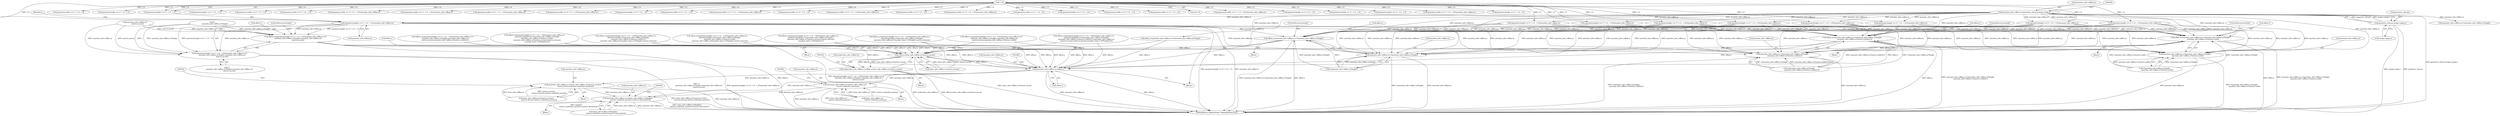digraph "0_ImageMagick_f595a1985233c399a05c0c37cc41de16a90dd025@pointer" {
"1000599" [label="(Call,(geometry.height == 0 ? -1.0 : 1.0)*annotate_info->affine.ty)"];
"1000606" [label="(Call,-1.0)"];
"1000440" [label="(Call,annotate_info->affine.ty=geometry_info.psi-image->page.y)"];
"1000446" [label="(Call,geometry_info.psi-image->page.y)"];
"1000594" [label="(Call,offset.y=(geometry.height == 0 ? -1.0 : 1.0)*annotate_info->affine.ty+i*\n          annotate_info->affine.sy*height+annotate_info->affine.sy*\n          metrics.ascent)"];
"1001818" [label="(Call,offset.y-draw_info->affine.sy*metrics.ascent)"];
"1001812" [label="(Call,undercolor_info->affine.ty=offset.y-draw_info->affine.sy*metrics.ascent)"];
"1001872" [label="(Call,annotate_info->affine.ty=offset.y)"];
"1001900" [label="(Call,annotate_info->affine.ty-=(draw_info->affine.sy*(metrics.ascent+\n          metrics.descent-metrics.underline_position)))"];
"1001996" [label="(Call,annotate_info->affine.ty-=(draw_info->affine.sy*(height+\n          metrics.underline_position+metrics.descent)/2.0))"];
"1001945" [label="(Call,annotate_info->affine.ty-=(draw_info->affine.sy*\n            metrics.underline_position))"];
"1000598" [label="(Call,(geometry.height == 0 ? -1.0 : 1.0)*annotate_info->affine.ty+i*\n          annotate_info->affine.sy*height+annotate_info->affine.sy*\n          metrics.ascent)"];
"1001612" [label="(Call,offset.y=annotate_info->affine.ty+i*annotate_info->affine.sy*height)"];
"1001616" [label="(Call,annotate_info->affine.ty+i*annotate_info->affine.sy*height)"];
"1001665" [label="(Call,offset.y=annotate_info->affine.ty+i*annotate_info->affine.sy*height-\n          annotate_info->affine.rx*metrics.width/2.0)"];
"1001669" [label="(Call,annotate_info->affine.ty+i*annotate_info->affine.sy*height-\n          annotate_info->affine.rx*metrics.width/2.0)"];
"1001728" [label="(Call,offset.y=annotate_info->affine.ty+i*annotate_info->affine.sy*height-\n          annotate_info->affine.rx*metrics.width)"];
"1001732" [label="(Call,annotate_info->affine.ty+i*annotate_info->affine.sy*height-\n          annotate_info->affine.rx*metrics.width)"];
"1000697" [label="(Call,offset.y=(geometry.height == 0 ? -1.0 : 1.0)*annotate_info->affine.ty+i*\n          annotate_info->affine.sy*height+annotate_info->affine.sy*\n          metrics.ascent-annotate_info->affine.rx*metrics.width/2.0)"];
"1001613" [label="(Call,offset.y)"];
"1000624" [label="(Call,annotate_info->affine.sy*\n          metrics.ascent)"];
"1001531" [label="(Call,(geometry.height == 0 ? 1.0 : -1.0)*annotate_info->affine.ty)"];
"1000979" [label="(Call,geometry.width == 0 ? -1.0 : 1.0)"];
"1000598" [label="(Call,(geometry.height == 0 ? -1.0 : 1.0)*annotate_info->affine.ty+i*\n          annotate_info->affine.sy*height+annotate_info->affine.sy*\n          metrics.ascent)"];
"1001292" [label="(Call,offset.y=(geometry.height == 0 ? 1.0 : -1.0)*annotate_info->affine.ty+\n          geometry.height+i*annotate_info->affine.sy*height-\n          annotate_info->affine.sy*(number_lines-1.0)*height+metrics.descent)"];
"1000816" [label="(Call,geometry.height == 0 ? -1.0 : 1.0)"];
"1001873" [label="(Call,annotate_info->affine.ty)"];
"1001298" [label="(Call,geometry.height == 0 ? 1.0 : -1.0)"];
"1001900" [label="(Call,annotate_info->affine.ty-=(draw_info->affine.sy*(metrics.ascent+\n          metrics.descent-metrics.underline_position)))"];
"1000529" [label="(Call,offset.y=annotate_info->affine.ty+i*annotate_info->affine.sy*height)"];
"1000550" [label="(Block,)"];
"1001617" [label="(Call,annotate_info->affine.ty)"];
"1000440" [label="(Call,annotate_info->affine.ty=geometry_info.psi-image->page.y)"];
"1001257" [label="(Call,geometry.width == 0 ? -1.0 : 1.0)"];
"1001410" [label="(Call,(geometry.height == 0 ? 1.0 : -1.0)*annotate_info->affine.ty)"];
"1001665" [label="(Call,offset.y=annotate_info->affine.ty+i*annotate_info->affine.sy*height-\n          annotate_info->affine.rx*metrics.width/2.0)"];
"1001669" [label="(Call,annotate_info->affine.ty+i*annotate_info->affine.sy*height-\n          annotate_info->affine.rx*metrics.width/2.0)"];
"1000614" [label="(Call,i*\n          annotate_info->affine.sy*height+annotate_info->affine.sy*\n          metrics.ascent)"];
"1000810" [label="(Call,offset.y=(geometry.height == 0 ? -1.0 : 1.0)*annotate_info->affine.ty+i*\n          annotate_info->affine.sy*height+annotate_info->affine.sy*\n          metrics.ascent-annotate_info->affine.rx*metrics.width)"];
"1001350" [label="(Call,geometry.width == 0 ? -1.0 : 1.0)"];
"1001946" [label="(Call,annotate_info->affine.ty)"];
"1001733" [label="(Call,annotate_info->affine.ty)"];
"1001616" [label="(Call,annotate_info->affine.ty+i*annotate_info->affine.sy*height)"];
"1001732" [label="(Call,annotate_info->affine.ty+i*annotate_info->affine.sy*height-\n          annotate_info->affine.rx*metrics.width)"];
"1000756" [label="(Call,(geometry.width == 0 ? 1.0 : -1.0)*annotate_info->affine.tx)"];
"1001047" [label="(Call,(geometry.height == 0 ? -1.0 : 1.0)*annotate_info->affine.ty)"];
"1001813" [label="(Call,undercolor_info->affine.ty)"];
"1001405" [label="(Call,offset.y=(geometry.height == 0 ? 1.0 : -1.0)*annotate_info->affine.ty+\n          geometry.height+i*annotate_info->affine.sy*height-\n          annotate_info->affine.rx*metrics.width/2.0-\n          annotate_info->affine.sy*(number_lines-1.0)*height+metrics.descent)"];
"1000594" [label="(Call,offset.y=(geometry.height == 0 ? -1.0 : 1.0)*annotate_info->affine.ty+i*\n          annotate_info->affine.sy*height+annotate_info->affine.sy*\n          metrics.ascent)"];
"1000702" [label="(Call,(geometry.height == 0 ? -1.0 : 1.0)*annotate_info->affine.ty)"];
"1001738" [label="(Call,i*annotate_info->affine.sy*height-\n          annotate_info->affine.rx*metrics.width)"];
"1000595" [label="(Call,offset.y)"];
"1000867" [label="(Call,(geometry.width == 0 ? -1.0 : 1.0)*annotate_info->affine.tx)"];
"1001757" [label="(ControlStructure,break;)"];
"1000913" [label="(Call,offset.y=(geometry.height == 0 ? -1.0 : 1.0)*annotate_info->affine.ty+\n          geometry.height/2.0+i*annotate_info->affine.sy*height+\n          annotate_info->affine.sy*(metrics.ascent+metrics.descent-\n          (number_lines-1.0)*height)/2.0)"];
"1001670" [label="(Call,annotate_info->affine.ty)"];
"1000599" [label="(Call,(geometry.height == 0 ? -1.0 : 1.0)*annotate_info->affine.ty)"];
"1001899" [label="(Block,)"];
"1000978" [label="(Call,(geometry.width == 0 ? -1.0 : 1.0)*annotate_info->affine.tx)"];
"1001474" [label="(Call,(geometry.width == 0 ? 1.0 : -1.0)*annotate_info->affine.tx)"];
"1001675" [label="(Call,i*annotate_info->affine.sy*height-\n          annotate_info->affine.rx*metrics.width/2.0)"];
"1001187" [label="(Call,geometry.height == 0 ? -1.0 : 1.0)"];
"1001475" [label="(Call,geometry.width == 0 ? 1.0 : -1.0)"];
"1001612" [label="(Call,offset.y=annotate_info->affine.ty+i*annotate_info->affine.sy*height)"];
"1001119" [label="(Call,(geometry.width == 0 ? 1.0 : -1.0)*annotate_info->affine.tx)"];
"1002049" [label="(MethodReturn,MagickExport MagickBooleanType)"];
"1001633" [label="(Block,)"];
"1002002" [label="(Call,draw_info->affine.sy*(height+\n          metrics.underline_position+metrics.descent)/2.0)"];
"1001944" [label="(Block,)"];
"1001996" [label="(Call,annotate_info->affine.ty-=(draw_info->affine.sy*(height+\n          metrics.underline_position+metrics.descent)/2.0))"];
"1000557" [label="(Call,geometry.width == 0 ? -1.0 : 1.0)"];
"1001818" [label="(Call,offset.y-draw_info->affine.sy*metrics.ascent)"];
"1001997" [label="(Call,annotate_info->affine.ty)"];
"1001256" [label="(Call,(geometry.width == 0 ? -1.0 : 1.0)*annotate_info->affine.tx)"];
"1001622" [label="(Call,i*annotate_info->affine.sy*height)"];
"1001120" [label="(Call,geometry.width == 0 ? 1.0 : -1.0)"];
"1001698" [label="(Block,)"];
"1000615" [label="(Call,i*\n          annotate_info->affine.sy*height)"];
"1001297" [label="(Call,(geometry.height == 0 ? 1.0 : -1.0)*annotate_info->affine.ty)"];
"1000606" [label="(Call,-1.0)"];
"1000609" [label="(Call,annotate_info->affine.ty)"];
"1000641" [label="(Call,(geometry.width == 0 ? -1.0 : 1.0)*annotate_info->affine.tx)"];
"1001526" [label="(Call,offset.y=(geometry.height == 0 ? 1.0 : -1.0)*annotate_info->affine.ty+\n          geometry.height+i*annotate_info->affine.sy*height-\n          annotate_info->affine.rx*metrics.width-\n          annotate_info->affine.sy*(number_lines-1.0)*height+metrics.descent)"];
"1000642" [label="(Call,geometry.width == 0 ? -1.0 : 1.0)"];
"1001666" [label="(Call,offset.y)"];
"1000450" [label="(Call,image->page.y)"];
"1001819" [label="(Call,offset.y)"];
"1001042" [label="(Call,offset.y=(geometry.height == 0 ? -1.0 : 1.0)*annotate_info->affine.ty+\n          geometry.height/2.0+i*annotate_info->affine.sy*height-\n          annotate_info->affine.rx*metrics.width/2.0+annotate_info->affine.sy*\n          (metrics.ascent+metrics.descent-(number_lines-1.0)*height)/2.0)"];
"1001532" [label="(Call,geometry.height == 0 ? 1.0 : -1.0)"];
"1000600" [label="(Call,geometry.height == 0 ? -1.0 : 1.0)"];
"1001186" [label="(Call,(geometry.height == 0 ? -1.0 : 1.0)*annotate_info->affine.ty)"];
"1001631" [label="(ControlStructure,break;)"];
"1000633" [label="(ControlStructure,break;)"];
"1001878" [label="(Call,offset.y)"];
"1001729" [label="(Call,offset.y)"];
"1000446" [label="(Call,geometry_info.psi-image->page.y)"];
"1001945" [label="(Call,annotate_info->affine.ty-=(draw_info->affine.sy*\n            metrics.underline_position))"];
"1000757" [label="(Call,geometry.width == 0 ? 1.0 : -1.0)"];
"1000868" [label="(Call,geometry.width == 0 ? -1.0 : 1.0)"];
"1000607" [label="(Literal,1.0)"];
"1001901" [label="(Call,annotate_info->affine.ty)"];
"1000416" [label="(Block,)"];
"1000447" [label="(Call,geometry_info.psi)"];
"1000616" [label="(Identifier,i)"];
"1001728" [label="(Call,offset.y=annotate_info->affine.ty+i*annotate_info->affine.sy*height-\n          annotate_info->affine.rx*metrics.width)"];
"1000918" [label="(Call,(geometry.height == 0 ? -1.0 : 1.0)*annotate_info->affine.ty)"];
"1000556" [label="(Call,(geometry.width == 0 ? -1.0 : 1.0)*annotate_info->affine.tx)"];
"1000815" [label="(Call,(geometry.height == 0 ? -1.0 : 1.0)*annotate_info->affine.ty)"];
"1001411" [label="(Call,geometry.height == 0 ? 1.0 : -1.0)"];
"1001951" [label="(Call,draw_info->affine.sy*\n            metrics.underline_position)"];
"1001592" [label="(Block,)"];
"1001906" [label="(Call,draw_info->affine.sy*(metrics.ascent+\n          metrics.descent-metrics.underline_position))"];
"1000533" [label="(Call,annotate_info->affine.ty+i*annotate_info->affine.sy*height)"];
"1001696" [label="(ControlStructure,break;)"];
"1000703" [label="(Call,geometry.height == 0 ? -1.0 : 1.0)"];
"1001768" [label="(Block,)"];
"1001822" [label="(Call,draw_info->affine.sy*metrics.ascent)"];
"1001048" [label="(Call,geometry.height == 0 ? -1.0 : 1.0)"];
"1001181" [label="(Call,offset.y=(geometry.height == 0 ? -1.0 : 1.0)*annotate_info->affine.ty+\n          geometry.height/2.0+i*annotate_info->affine.sy*height-\n          annotate_info->affine.rx*metrics.width+\n          annotate_info->affine.sy*(metrics.ascent+metrics.descent-\n          (number_lines-1.0)*height)/2.0)"];
"1001812" [label="(Call,undercolor_info->affine.ty=offset.y-draw_info->affine.sy*metrics.ascent)"];
"1001872" [label="(Call,annotate_info->affine.ty=offset.y)"];
"1001995" [label="(Block,)"];
"1001349" [label="(Call,(geometry.width == 0 ? -1.0 : 1.0)*annotate_info->affine.tx)"];
"1000441" [label="(Call,annotate_info->affine.ty)"];
"1000919" [label="(Call,geometry.height == 0 ? -1.0 : 1.0)"];
"1000599" -> "1000598"  [label="AST: "];
"1000599" -> "1000609"  [label="CFG: "];
"1000600" -> "1000599"  [label="AST: "];
"1000609" -> "1000599"  [label="AST: "];
"1000616" -> "1000599"  [label="CFG: "];
"1000599" -> "1002049"  [label="DDG: geometry.height == 0 ? -1.0 : 1.0"];
"1000599" -> "1002049"  [label="DDG: annotate_info->affine.ty"];
"1000599" -> "1000594"  [label="DDG: geometry.height == 0 ? -1.0 : 1.0"];
"1000599" -> "1000594"  [label="DDG: annotate_info->affine.ty"];
"1000599" -> "1000598"  [label="DDG: geometry.height == 0 ? -1.0 : 1.0"];
"1000599" -> "1000598"  [label="DDG: annotate_info->affine.ty"];
"1000606" -> "1000599"  [label="DDG: 1.0"];
"1000440" -> "1000599"  [label="DDG: annotate_info->affine.ty"];
"1000599" -> "1001612"  [label="DDG: annotate_info->affine.ty"];
"1000599" -> "1001616"  [label="DDG: annotate_info->affine.ty"];
"1000599" -> "1001665"  [label="DDG: annotate_info->affine.ty"];
"1000599" -> "1001669"  [label="DDG: annotate_info->affine.ty"];
"1000599" -> "1001728"  [label="DDG: annotate_info->affine.ty"];
"1000599" -> "1001732"  [label="DDG: annotate_info->affine.ty"];
"1000606" -> "1000600"  [label="AST: "];
"1000606" -> "1000607"  [label="CFG: "];
"1000607" -> "1000606"  [label="AST: "];
"1000600" -> "1000606"  [label="CFG: "];
"1000606" -> "1000556"  [label="DDG: 1.0"];
"1000606" -> "1000557"  [label="DDG: 1.0"];
"1000606" -> "1000600"  [label="DDG: 1.0"];
"1000606" -> "1000641"  [label="DDG: 1.0"];
"1000606" -> "1000642"  [label="DDG: 1.0"];
"1000606" -> "1000702"  [label="DDG: 1.0"];
"1000606" -> "1000703"  [label="DDG: 1.0"];
"1000606" -> "1000756"  [label="DDG: 1.0"];
"1000606" -> "1000757"  [label="DDG: 1.0"];
"1000606" -> "1000815"  [label="DDG: 1.0"];
"1000606" -> "1000816"  [label="DDG: 1.0"];
"1000606" -> "1000867"  [label="DDG: 1.0"];
"1000606" -> "1000868"  [label="DDG: 1.0"];
"1000606" -> "1000918"  [label="DDG: 1.0"];
"1000606" -> "1000919"  [label="DDG: 1.0"];
"1000606" -> "1000978"  [label="DDG: 1.0"];
"1000606" -> "1000979"  [label="DDG: 1.0"];
"1000606" -> "1001047"  [label="DDG: 1.0"];
"1000606" -> "1001048"  [label="DDG: 1.0"];
"1000606" -> "1001119"  [label="DDG: 1.0"];
"1000606" -> "1001120"  [label="DDG: 1.0"];
"1000606" -> "1001186"  [label="DDG: 1.0"];
"1000606" -> "1001187"  [label="DDG: 1.0"];
"1000606" -> "1001256"  [label="DDG: 1.0"];
"1000606" -> "1001257"  [label="DDG: 1.0"];
"1000606" -> "1001297"  [label="DDG: 1.0"];
"1000606" -> "1001298"  [label="DDG: 1.0"];
"1000606" -> "1001349"  [label="DDG: 1.0"];
"1000606" -> "1001350"  [label="DDG: 1.0"];
"1000606" -> "1001410"  [label="DDG: 1.0"];
"1000606" -> "1001411"  [label="DDG: 1.0"];
"1000606" -> "1001474"  [label="DDG: 1.0"];
"1000606" -> "1001475"  [label="DDG: 1.0"];
"1000606" -> "1001531"  [label="DDG: 1.0"];
"1000606" -> "1001532"  [label="DDG: 1.0"];
"1000440" -> "1000416"  [label="AST: "];
"1000440" -> "1000446"  [label="CFG: "];
"1000441" -> "1000440"  [label="AST: "];
"1000446" -> "1000440"  [label="AST: "];
"1000456" -> "1000440"  [label="CFG: "];
"1000440" -> "1002049"  [label="DDG: geometry_info.psi-image->page.y"];
"1000446" -> "1000440"  [label="DDG: geometry_info.psi"];
"1000446" -> "1000440"  [label="DDG: image->page.y"];
"1000440" -> "1000529"  [label="DDG: annotate_info->affine.ty"];
"1000440" -> "1000533"  [label="DDG: annotate_info->affine.ty"];
"1000440" -> "1000702"  [label="DDG: annotate_info->affine.ty"];
"1000440" -> "1000815"  [label="DDG: annotate_info->affine.ty"];
"1000440" -> "1000918"  [label="DDG: annotate_info->affine.ty"];
"1000440" -> "1001047"  [label="DDG: annotate_info->affine.ty"];
"1000440" -> "1001186"  [label="DDG: annotate_info->affine.ty"];
"1000440" -> "1001297"  [label="DDG: annotate_info->affine.ty"];
"1000440" -> "1001410"  [label="DDG: annotate_info->affine.ty"];
"1000440" -> "1001531"  [label="DDG: annotate_info->affine.ty"];
"1000440" -> "1001612"  [label="DDG: annotate_info->affine.ty"];
"1000440" -> "1001616"  [label="DDG: annotate_info->affine.ty"];
"1000440" -> "1001665"  [label="DDG: annotate_info->affine.ty"];
"1000440" -> "1001669"  [label="DDG: annotate_info->affine.ty"];
"1000440" -> "1001728"  [label="DDG: annotate_info->affine.ty"];
"1000440" -> "1001732"  [label="DDG: annotate_info->affine.ty"];
"1000446" -> "1000450"  [label="CFG: "];
"1000447" -> "1000446"  [label="AST: "];
"1000450" -> "1000446"  [label="AST: "];
"1000446" -> "1002049"  [label="DDG: image->page.y"];
"1000446" -> "1002049"  [label="DDG: geometry_info.psi"];
"1000594" -> "1000550"  [label="AST: "];
"1000594" -> "1000598"  [label="CFG: "];
"1000595" -> "1000594"  [label="AST: "];
"1000598" -> "1000594"  [label="AST: "];
"1000633" -> "1000594"  [label="CFG: "];
"1000594" -> "1002049"  [label="DDG: (geometry.height == 0 ? -1.0 : 1.0)*annotate_info->affine.ty+i*\n          annotate_info->affine.sy*height+annotate_info->affine.sy*\n          metrics.ascent"];
"1000594" -> "1002049"  [label="DDG: offset.y"];
"1000615" -> "1000594"  [label="DDG: i"];
"1000615" -> "1000594"  [label="DDG: annotate_info->affine.sy*height"];
"1000624" -> "1000594"  [label="DDG: annotate_info->affine.sy"];
"1000624" -> "1000594"  [label="DDG: metrics.ascent"];
"1000594" -> "1001818"  [label="DDG: offset.y"];
"1000594" -> "1001872"  [label="DDG: offset.y"];
"1001818" -> "1001812"  [label="AST: "];
"1001818" -> "1001822"  [label="CFG: "];
"1001819" -> "1001818"  [label="AST: "];
"1001822" -> "1001818"  [label="AST: "];
"1001812" -> "1001818"  [label="CFG: "];
"1001818" -> "1002049"  [label="DDG: draw_info->affine.sy*metrics.ascent"];
"1001818" -> "1001812"  [label="DDG: offset.y"];
"1001818" -> "1001812"  [label="DDG: draw_info->affine.sy*metrics.ascent"];
"1001181" -> "1001818"  [label="DDG: offset.y"];
"1001728" -> "1001818"  [label="DDG: offset.y"];
"1001526" -> "1001818"  [label="DDG: offset.y"];
"1000529" -> "1001818"  [label="DDG: offset.y"];
"1001042" -> "1001818"  [label="DDG: offset.y"];
"1000810" -> "1001818"  [label="DDG: offset.y"];
"1001292" -> "1001818"  [label="DDG: offset.y"];
"1000913" -> "1001818"  [label="DDG: offset.y"];
"1001665" -> "1001818"  [label="DDG: offset.y"];
"1001405" -> "1001818"  [label="DDG: offset.y"];
"1000697" -> "1001818"  [label="DDG: offset.y"];
"1001612" -> "1001818"  [label="DDG: offset.y"];
"1001822" -> "1001818"  [label="DDG: draw_info->affine.sy"];
"1001822" -> "1001818"  [label="DDG: metrics.ascent"];
"1001818" -> "1001872"  [label="DDG: offset.y"];
"1001812" -> "1001768"  [label="AST: "];
"1001813" -> "1001812"  [label="AST: "];
"1001832" -> "1001812"  [label="CFG: "];
"1001812" -> "1002049"  [label="DDG: undercolor_info->affine.ty"];
"1001812" -> "1002049"  [label="DDG: offset.y-draw_info->affine.sy*metrics.ascent"];
"1001872" -> "1000416"  [label="AST: "];
"1001872" -> "1001878"  [label="CFG: "];
"1001873" -> "1001872"  [label="AST: "];
"1001878" -> "1001872"  [label="AST: "];
"1001882" -> "1001872"  [label="CFG: "];
"1001872" -> "1002049"  [label="DDG: offset.y"];
"1001872" -> "1002049"  [label="DDG: annotate_info->affine.ty"];
"1001181" -> "1001872"  [label="DDG: offset.y"];
"1001728" -> "1001872"  [label="DDG: offset.y"];
"1001526" -> "1001872"  [label="DDG: offset.y"];
"1000529" -> "1001872"  [label="DDG: offset.y"];
"1001042" -> "1001872"  [label="DDG: offset.y"];
"1000810" -> "1001872"  [label="DDG: offset.y"];
"1001292" -> "1001872"  [label="DDG: offset.y"];
"1000913" -> "1001872"  [label="DDG: offset.y"];
"1001665" -> "1001872"  [label="DDG: offset.y"];
"1001405" -> "1001872"  [label="DDG: offset.y"];
"1000697" -> "1001872"  [label="DDG: offset.y"];
"1001612" -> "1001872"  [label="DDG: offset.y"];
"1001872" -> "1001900"  [label="DDG: annotate_info->affine.ty"];
"1001872" -> "1001945"  [label="DDG: annotate_info->affine.ty"];
"1001872" -> "1001996"  [label="DDG: annotate_info->affine.ty"];
"1001900" -> "1001899"  [label="AST: "];
"1001900" -> "1001906"  [label="CFG: "];
"1001901" -> "1001900"  [label="AST: "];
"1001906" -> "1001900"  [label="AST: "];
"1001924" -> "1001900"  [label="CFG: "];
"1001900" -> "1002049"  [label="DDG: annotate_info->affine.ty"];
"1001900" -> "1002049"  [label="DDG: draw_info->affine.sy*(metrics.ascent+\n          metrics.descent-metrics.underline_position)"];
"1001906" -> "1001900"  [label="DDG: draw_info->affine.sy"];
"1001906" -> "1001900"  [label="DDG: metrics.ascent+\n          metrics.descent-metrics.underline_position"];
"1001900" -> "1001996"  [label="DDG: annotate_info->affine.ty"];
"1001996" -> "1001995"  [label="AST: "];
"1001996" -> "1002002"  [label="CFG: "];
"1001997" -> "1001996"  [label="AST: "];
"1002002" -> "1001996"  [label="AST: "];
"1002020" -> "1001996"  [label="CFG: "];
"1001996" -> "1002049"  [label="DDG: draw_info->affine.sy*(height+\n          metrics.underline_position+metrics.descent)/2.0"];
"1001996" -> "1002049"  [label="DDG: annotate_info->affine.ty"];
"1002002" -> "1001996"  [label="DDG: draw_info->affine.sy"];
"1002002" -> "1001996"  [label="DDG: (height+\n          metrics.underline_position+metrics.descent)/2.0"];
"1001945" -> "1001996"  [label="DDG: annotate_info->affine.ty"];
"1001945" -> "1001944"  [label="AST: "];
"1001945" -> "1001951"  [label="CFG: "];
"1001946" -> "1001945"  [label="AST: "];
"1001951" -> "1001945"  [label="AST: "];
"1001961" -> "1001945"  [label="CFG: "];
"1001945" -> "1002049"  [label="DDG: annotate_info->affine.ty"];
"1001945" -> "1002049"  [label="DDG: draw_info->affine.sy*\n            metrics.underline_position"];
"1001951" -> "1001945"  [label="DDG: draw_info->affine.sy"];
"1001951" -> "1001945"  [label="DDG: metrics.underline_position"];
"1000598" -> "1000614"  [label="CFG: "];
"1000614" -> "1000598"  [label="AST: "];
"1000598" -> "1002049"  [label="DDG: i*\n          annotate_info->affine.sy*height+annotate_info->affine.sy*\n          metrics.ascent"];
"1000598" -> "1002049"  [label="DDG: (geometry.height == 0 ? -1.0 : 1.0)*annotate_info->affine.ty"];
"1000615" -> "1000598"  [label="DDG: i"];
"1000615" -> "1000598"  [label="DDG: annotate_info->affine.sy*height"];
"1000624" -> "1000598"  [label="DDG: annotate_info->affine.sy"];
"1000624" -> "1000598"  [label="DDG: metrics.ascent"];
"1001612" -> "1001592"  [label="AST: "];
"1001612" -> "1001616"  [label="CFG: "];
"1001613" -> "1001612"  [label="AST: "];
"1001616" -> "1001612"  [label="AST: "];
"1001631" -> "1001612"  [label="CFG: "];
"1001612" -> "1002049"  [label="DDG: annotate_info->affine.ty+i*annotate_info->affine.sy*height"];
"1001612" -> "1002049"  [label="DDG: offset.y"];
"1000702" -> "1001612"  [label="DDG: annotate_info->affine.ty"];
"1001047" -> "1001612"  [label="DDG: annotate_info->affine.ty"];
"1001297" -> "1001612"  [label="DDG: annotate_info->affine.ty"];
"1001186" -> "1001612"  [label="DDG: annotate_info->affine.ty"];
"1000815" -> "1001612"  [label="DDG: annotate_info->affine.ty"];
"1001410" -> "1001612"  [label="DDG: annotate_info->affine.ty"];
"1001531" -> "1001612"  [label="DDG: annotate_info->affine.ty"];
"1000918" -> "1001612"  [label="DDG: annotate_info->affine.ty"];
"1001622" -> "1001612"  [label="DDG: i"];
"1001622" -> "1001612"  [label="DDG: annotate_info->affine.sy*height"];
"1001616" -> "1001622"  [label="CFG: "];
"1001617" -> "1001616"  [label="AST: "];
"1001622" -> "1001616"  [label="AST: "];
"1001616" -> "1002049"  [label="DDG: annotate_info->affine.ty"];
"1001616" -> "1002049"  [label="DDG: i*annotate_info->affine.sy*height"];
"1000702" -> "1001616"  [label="DDG: annotate_info->affine.ty"];
"1001047" -> "1001616"  [label="DDG: annotate_info->affine.ty"];
"1001297" -> "1001616"  [label="DDG: annotate_info->affine.ty"];
"1001186" -> "1001616"  [label="DDG: annotate_info->affine.ty"];
"1000815" -> "1001616"  [label="DDG: annotate_info->affine.ty"];
"1001410" -> "1001616"  [label="DDG: annotate_info->affine.ty"];
"1001531" -> "1001616"  [label="DDG: annotate_info->affine.ty"];
"1000918" -> "1001616"  [label="DDG: annotate_info->affine.ty"];
"1001622" -> "1001616"  [label="DDG: i"];
"1001622" -> "1001616"  [label="DDG: annotate_info->affine.sy*height"];
"1001665" -> "1001633"  [label="AST: "];
"1001665" -> "1001669"  [label="CFG: "];
"1001666" -> "1001665"  [label="AST: "];
"1001669" -> "1001665"  [label="AST: "];
"1001696" -> "1001665"  [label="CFG: "];
"1001665" -> "1002049"  [label="DDG: annotate_info->affine.ty+i*annotate_info->affine.sy*height-\n          annotate_info->affine.rx*metrics.width/2.0"];
"1001665" -> "1002049"  [label="DDG: offset.y"];
"1000702" -> "1001665"  [label="DDG: annotate_info->affine.ty"];
"1001047" -> "1001665"  [label="DDG: annotate_info->affine.ty"];
"1001297" -> "1001665"  [label="DDG: annotate_info->affine.ty"];
"1001186" -> "1001665"  [label="DDG: annotate_info->affine.ty"];
"1000815" -> "1001665"  [label="DDG: annotate_info->affine.ty"];
"1001410" -> "1001665"  [label="DDG: annotate_info->affine.ty"];
"1001531" -> "1001665"  [label="DDG: annotate_info->affine.ty"];
"1000918" -> "1001665"  [label="DDG: annotate_info->affine.ty"];
"1001675" -> "1001665"  [label="DDG: i*annotate_info->affine.sy*height"];
"1001675" -> "1001665"  [label="DDG: annotate_info->affine.rx*metrics.width/2.0"];
"1001669" -> "1001675"  [label="CFG: "];
"1001670" -> "1001669"  [label="AST: "];
"1001675" -> "1001669"  [label="AST: "];
"1001669" -> "1002049"  [label="DDG: annotate_info->affine.ty"];
"1001669" -> "1002049"  [label="DDG: i*annotate_info->affine.sy*height-\n          annotate_info->affine.rx*metrics.width/2.0"];
"1000702" -> "1001669"  [label="DDG: annotate_info->affine.ty"];
"1001047" -> "1001669"  [label="DDG: annotate_info->affine.ty"];
"1001297" -> "1001669"  [label="DDG: annotate_info->affine.ty"];
"1001186" -> "1001669"  [label="DDG: annotate_info->affine.ty"];
"1000815" -> "1001669"  [label="DDG: annotate_info->affine.ty"];
"1001410" -> "1001669"  [label="DDG: annotate_info->affine.ty"];
"1001531" -> "1001669"  [label="DDG: annotate_info->affine.ty"];
"1000918" -> "1001669"  [label="DDG: annotate_info->affine.ty"];
"1001675" -> "1001669"  [label="DDG: i*annotate_info->affine.sy*height"];
"1001675" -> "1001669"  [label="DDG: annotate_info->affine.rx*metrics.width/2.0"];
"1001728" -> "1001698"  [label="AST: "];
"1001728" -> "1001732"  [label="CFG: "];
"1001729" -> "1001728"  [label="AST: "];
"1001732" -> "1001728"  [label="AST: "];
"1001757" -> "1001728"  [label="CFG: "];
"1001728" -> "1002049"  [label="DDG: annotate_info->affine.ty+i*annotate_info->affine.sy*height-\n          annotate_info->affine.rx*metrics.width"];
"1001728" -> "1002049"  [label="DDG: offset.y"];
"1000702" -> "1001728"  [label="DDG: annotate_info->affine.ty"];
"1001047" -> "1001728"  [label="DDG: annotate_info->affine.ty"];
"1001297" -> "1001728"  [label="DDG: annotate_info->affine.ty"];
"1001186" -> "1001728"  [label="DDG: annotate_info->affine.ty"];
"1000815" -> "1001728"  [label="DDG: annotate_info->affine.ty"];
"1001410" -> "1001728"  [label="DDG: annotate_info->affine.ty"];
"1001531" -> "1001728"  [label="DDG: annotate_info->affine.ty"];
"1000918" -> "1001728"  [label="DDG: annotate_info->affine.ty"];
"1001738" -> "1001728"  [label="DDG: i*annotate_info->affine.sy*height"];
"1001738" -> "1001728"  [label="DDG: annotate_info->affine.rx*metrics.width"];
"1001732" -> "1001738"  [label="CFG: "];
"1001733" -> "1001732"  [label="AST: "];
"1001738" -> "1001732"  [label="AST: "];
"1001732" -> "1002049"  [label="DDG: i*annotate_info->affine.sy*height-\n          annotate_info->affine.rx*metrics.width"];
"1001732" -> "1002049"  [label="DDG: annotate_info->affine.ty"];
"1000702" -> "1001732"  [label="DDG: annotate_info->affine.ty"];
"1001047" -> "1001732"  [label="DDG: annotate_info->affine.ty"];
"1001297" -> "1001732"  [label="DDG: annotate_info->affine.ty"];
"1001186" -> "1001732"  [label="DDG: annotate_info->affine.ty"];
"1000815" -> "1001732"  [label="DDG: annotate_info->affine.ty"];
"1001410" -> "1001732"  [label="DDG: annotate_info->affine.ty"];
"1001531" -> "1001732"  [label="DDG: annotate_info->affine.ty"];
"1000918" -> "1001732"  [label="DDG: annotate_info->affine.ty"];
"1001738" -> "1001732"  [label="DDG: i*annotate_info->affine.sy*height"];
"1001738" -> "1001732"  [label="DDG: annotate_info->affine.rx*metrics.width"];
}
